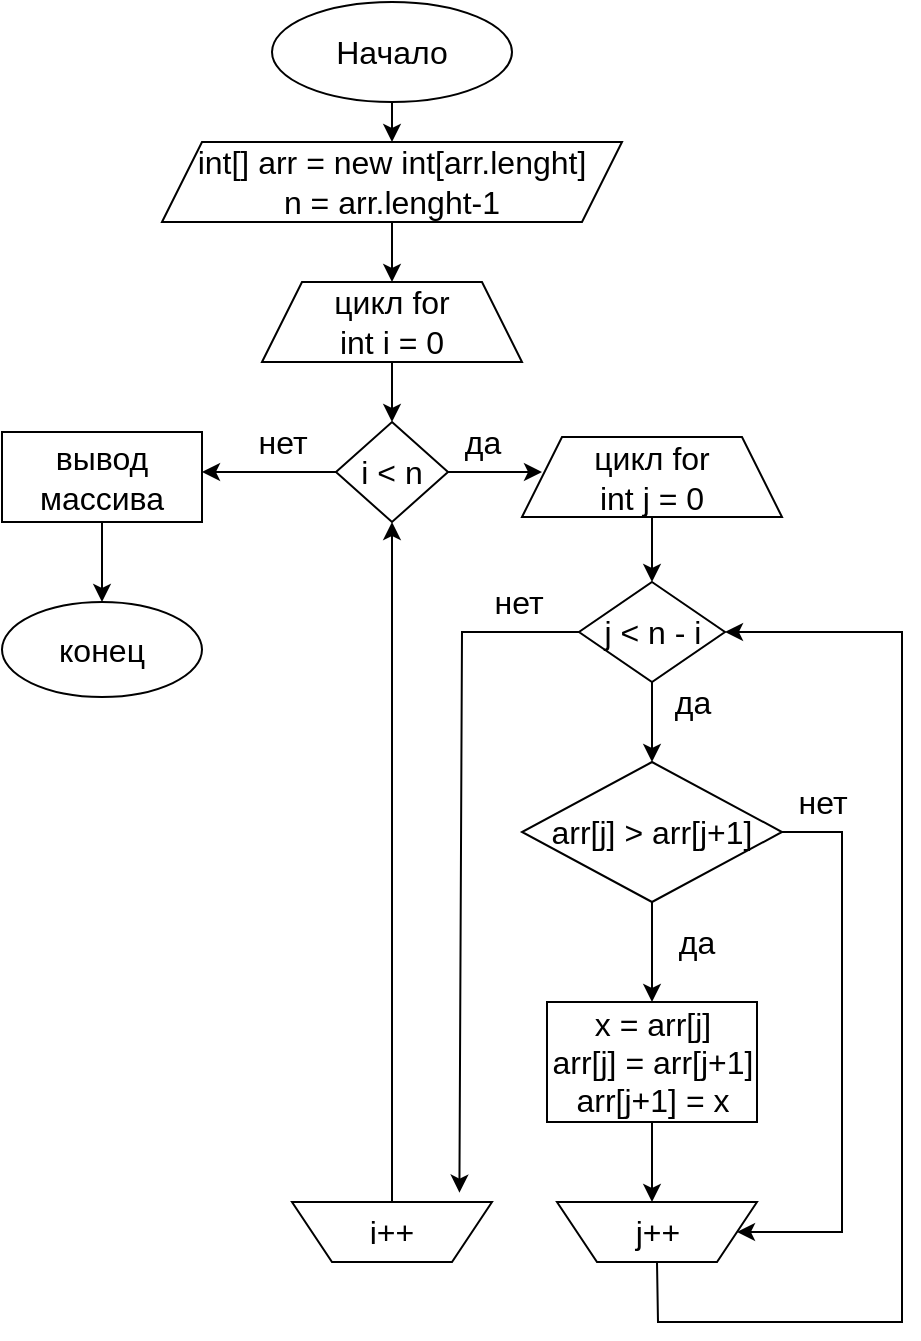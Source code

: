 <mxfile version="17.4.0" type="device"><diagram id="_Dn87oVvwALNwlxd8Dux" name="Page-1"><mxGraphModel dx="782" dy="468" grid="1" gridSize="10" guides="1" tooltips="1" connect="1" arrows="1" fold="1" page="1" pageScale="1" pageWidth="827" pageHeight="1169" math="0" shadow="0"><root><mxCell id="0"/><mxCell id="1" parent="0"/><mxCell id="UeuxZxQ8c8_-ncDM7v3y-1" value="&lt;font style=&quot;vertical-align: inherit ; font-size: 16px&quot;&gt;&lt;font style=&quot;vertical-align: inherit ; font-size: 16px&quot;&gt;&lt;font style=&quot;vertical-align: inherit ; font-size: 16px&quot;&gt;&lt;font style=&quot;vertical-align: inherit ; font-size: 16px&quot;&gt;Начало&lt;/font&gt;&lt;/font&gt;&lt;/font&gt;&lt;/font&gt;" style="ellipse;whiteSpace=wrap;html=1;" vertex="1" parent="1"><mxGeometry x="315" y="20" width="120" height="50" as="geometry"/></mxCell><mxCell id="UeuxZxQ8c8_-ncDM7v3y-3" value="" style="endArrow=classic;html=1;rounded=0;fontSize=16;exitX=0.5;exitY=1;exitDx=0;exitDy=0;" edge="1" parent="1" source="UeuxZxQ8c8_-ncDM7v3y-1" target="UeuxZxQ8c8_-ncDM7v3y-4"><mxGeometry width="50" height="50" relative="1" as="geometry"><mxPoint x="380" y="270" as="sourcePoint"/><mxPoint x="360" y="120" as="targetPoint"/></mxGeometry></mxCell><mxCell id="UeuxZxQ8c8_-ncDM7v3y-4" value="int[] arr = new int[arr.lenght]&lt;br&gt;n = arr.lenght-1" style="shape=parallelogram;perimeter=parallelogramPerimeter;whiteSpace=wrap;html=1;fixedSize=1;fontSize=16;" vertex="1" parent="1"><mxGeometry x="260" y="90" width="230" height="40" as="geometry"/></mxCell><mxCell id="UeuxZxQ8c8_-ncDM7v3y-5" value="" style="endArrow=classic;html=1;rounded=0;fontSize=16;exitX=0.5;exitY=1;exitDx=0;exitDy=0;" edge="1" parent="1" source="UeuxZxQ8c8_-ncDM7v3y-4"><mxGeometry width="50" height="50" relative="1" as="geometry"><mxPoint x="385" y="80" as="sourcePoint"/><mxPoint x="375" y="160" as="targetPoint"/></mxGeometry></mxCell><mxCell id="UeuxZxQ8c8_-ncDM7v3y-6" value="цикл for&lt;br&gt;int i = 0" style="shape=trapezoid;perimeter=trapezoidPerimeter;whiteSpace=wrap;html=1;fixedSize=1;fontSize=16;" vertex="1" parent="1"><mxGeometry x="310" y="160" width="130" height="40" as="geometry"/></mxCell><mxCell id="UeuxZxQ8c8_-ncDM7v3y-7" value="" style="endArrow=classic;html=1;rounded=0;fontSize=16;exitX=0.5;exitY=1;exitDx=0;exitDy=0;" edge="1" parent="1" source="UeuxZxQ8c8_-ncDM7v3y-6"><mxGeometry width="50" height="50" relative="1" as="geometry"><mxPoint x="380" y="200" as="sourcePoint"/><mxPoint x="375" y="230" as="targetPoint"/></mxGeometry></mxCell><mxCell id="UeuxZxQ8c8_-ncDM7v3y-10" value="i &amp;lt; n" style="rhombus;whiteSpace=wrap;html=1;fontSize=16;" vertex="1" parent="1"><mxGeometry x="347" y="230" width="56" height="50" as="geometry"/></mxCell><mxCell id="UeuxZxQ8c8_-ncDM7v3y-11" value="" style="endArrow=classic;html=1;rounded=0;fontSize=16;exitX=0;exitY=0.5;exitDx=0;exitDy=0;" edge="1" parent="1" source="UeuxZxQ8c8_-ncDM7v3y-10"><mxGeometry width="50" height="50" relative="1" as="geometry"><mxPoint x="385" y="210" as="sourcePoint"/><mxPoint x="280" y="255" as="targetPoint"/></mxGeometry></mxCell><mxCell id="UeuxZxQ8c8_-ncDM7v3y-12" value="нет" style="text;html=1;align=center;verticalAlign=middle;resizable=0;points=[];autosize=1;strokeColor=none;fillColor=none;fontSize=16;" vertex="1" parent="1"><mxGeometry x="300" y="230" width="40" height="20" as="geometry"/></mxCell><mxCell id="UeuxZxQ8c8_-ncDM7v3y-13" value="вывод массива" style="rounded=0;whiteSpace=wrap;html=1;fontSize=16;" vertex="1" parent="1"><mxGeometry x="180" y="235" width="100" height="45" as="geometry"/></mxCell><mxCell id="UeuxZxQ8c8_-ncDM7v3y-14" value="" style="endArrow=classic;html=1;rounded=0;fontSize=16;exitX=0.5;exitY=1;exitDx=0;exitDy=0;" edge="1" parent="1" source="UeuxZxQ8c8_-ncDM7v3y-13"><mxGeometry width="50" height="50" relative="1" as="geometry"><mxPoint x="380" y="250" as="sourcePoint"/><mxPoint x="230" y="320" as="targetPoint"/></mxGeometry></mxCell><mxCell id="UeuxZxQ8c8_-ncDM7v3y-15" value="&lt;font style=&quot;vertical-align: inherit ; font-size: 16px&quot;&gt;&lt;font style=&quot;vertical-align: inherit ; font-size: 16px&quot;&gt;&lt;font style=&quot;vertical-align: inherit ; font-size: 16px&quot;&gt;&lt;font style=&quot;vertical-align: inherit ; font-size: 16px&quot;&gt;конец&lt;/font&gt;&lt;/font&gt;&lt;/font&gt;&lt;/font&gt;" style="ellipse;whiteSpace=wrap;html=1;" vertex="1" parent="1"><mxGeometry x="180" y="320" width="100" height="47.5" as="geometry"/></mxCell><mxCell id="UeuxZxQ8c8_-ncDM7v3y-16" value="" style="endArrow=classic;html=1;rounded=0;fontSize=16;exitX=1;exitY=0.5;exitDx=0;exitDy=0;" edge="1" parent="1" source="UeuxZxQ8c8_-ncDM7v3y-10"><mxGeometry width="50" height="50" relative="1" as="geometry"><mxPoint x="357" y="265" as="sourcePoint"/><mxPoint x="450" y="255" as="targetPoint"/></mxGeometry></mxCell><mxCell id="UeuxZxQ8c8_-ncDM7v3y-17" value="цикл for&lt;br&gt;int j = 0" style="shape=trapezoid;perimeter=trapezoidPerimeter;whiteSpace=wrap;html=1;fixedSize=1;fontSize=16;" vertex="1" parent="1"><mxGeometry x="440" y="237.5" width="130" height="40" as="geometry"/></mxCell><mxCell id="UeuxZxQ8c8_-ncDM7v3y-18" value="" style="endArrow=classic;html=1;rounded=0;fontSize=16;exitX=0.5;exitY=1;exitDx=0;exitDy=0;" edge="1" parent="1" source="UeuxZxQ8c8_-ncDM7v3y-17"><mxGeometry width="50" height="50" relative="1" as="geometry"><mxPoint x="385" y="210" as="sourcePoint"/><mxPoint x="505" y="310" as="targetPoint"/></mxGeometry></mxCell><mxCell id="UeuxZxQ8c8_-ncDM7v3y-19" value="j &amp;lt; n - i" style="rhombus;whiteSpace=wrap;html=1;fontSize=16;" vertex="1" parent="1"><mxGeometry x="468.5" y="310" width="73" height="50" as="geometry"/></mxCell><mxCell id="UeuxZxQ8c8_-ncDM7v3y-23" value="" style="endArrow=classic;html=1;rounded=0;fontSize=16;exitX=0.5;exitY=1;exitDx=0;exitDy=0;" edge="1" parent="1" source="UeuxZxQ8c8_-ncDM7v3y-19"><mxGeometry width="50" height="50" relative="1" as="geometry"><mxPoint x="380" y="250" as="sourcePoint"/><mxPoint x="505" y="400" as="targetPoint"/></mxGeometry></mxCell><mxCell id="UeuxZxQ8c8_-ncDM7v3y-24" value="да" style="text;html=1;align=center;verticalAlign=middle;resizable=0;points=[];autosize=1;strokeColor=none;fillColor=none;fontSize=16;" vertex="1" parent="1"><mxGeometry x="405" y="230" width="30" height="20" as="geometry"/></mxCell><mxCell id="UeuxZxQ8c8_-ncDM7v3y-25" value="да" style="text;html=1;align=center;verticalAlign=middle;resizable=0;points=[];autosize=1;strokeColor=none;fillColor=none;fontSize=16;" vertex="1" parent="1"><mxGeometry x="510" y="360" width="30" height="20" as="geometry"/></mxCell><mxCell id="UeuxZxQ8c8_-ncDM7v3y-26" value="arr[j] &amp;gt; arr[j+1]" style="rhombus;whiteSpace=wrap;html=1;fontSize=16;" vertex="1" parent="1"><mxGeometry x="440" y="400" width="130" height="70" as="geometry"/></mxCell><mxCell id="UeuxZxQ8c8_-ncDM7v3y-27" value="" style="endArrow=classic;html=1;rounded=0;fontSize=16;exitX=0.5;exitY=1;exitDx=0;exitDy=0;" edge="1" parent="1" source="UeuxZxQ8c8_-ncDM7v3y-26"><mxGeometry width="50" height="50" relative="1" as="geometry"><mxPoint x="515" y="370" as="sourcePoint"/><mxPoint x="505" y="520" as="targetPoint"/></mxGeometry></mxCell><mxCell id="UeuxZxQ8c8_-ncDM7v3y-28" value="да" style="text;html=1;align=center;verticalAlign=middle;resizable=0;points=[];autosize=1;strokeColor=none;fillColor=none;fontSize=16;" vertex="1" parent="1"><mxGeometry x="511.5" y="480" width="30" height="20" as="geometry"/></mxCell><mxCell id="UeuxZxQ8c8_-ncDM7v3y-29" value="x = arr[j]&lt;br&gt;arr[j] = arr[j+1]&lt;br&gt;arr[j+1] = x" style="rounded=0;whiteSpace=wrap;html=1;fontSize=16;" vertex="1" parent="1"><mxGeometry x="452.5" y="520" width="105" height="60" as="geometry"/></mxCell><mxCell id="UeuxZxQ8c8_-ncDM7v3y-30" value="j++" style="shape=trapezoid;perimeter=trapezoidPerimeter;whiteSpace=wrap;html=1;fixedSize=1;fontSize=16;direction=west;" vertex="1" parent="1"><mxGeometry x="457.5" y="620" width="100" height="30" as="geometry"/></mxCell><mxCell id="UeuxZxQ8c8_-ncDM7v3y-31" value="" style="endArrow=classic;html=1;rounded=0;fontSize=16;exitX=0.5;exitY=1;exitDx=0;exitDy=0;" edge="1" parent="1" source="UeuxZxQ8c8_-ncDM7v3y-29"><mxGeometry width="50" height="50" relative="1" as="geometry"><mxPoint x="515" y="370" as="sourcePoint"/><mxPoint x="505" y="620" as="targetPoint"/></mxGeometry></mxCell><mxCell id="UeuxZxQ8c8_-ncDM7v3y-32" value="" style="endArrow=classic;html=1;rounded=0;fontSize=16;exitX=1;exitY=0.5;exitDx=0;exitDy=0;" edge="1" parent="1" source="UeuxZxQ8c8_-ncDM7v3y-26" target="UeuxZxQ8c8_-ncDM7v3y-30"><mxGeometry width="50" height="50" relative="1" as="geometry"><mxPoint x="380" y="520" as="sourcePoint"/><mxPoint x="600" y="640" as="targetPoint"/><Array as="points"><mxPoint x="600" y="435"/><mxPoint x="600" y="635"/></Array></mxGeometry></mxCell><mxCell id="UeuxZxQ8c8_-ncDM7v3y-33" value="нет" style="text;html=1;align=center;verticalAlign=middle;resizable=0;points=[];autosize=1;strokeColor=none;fillColor=none;fontSize=16;" vertex="1" parent="1"><mxGeometry x="570" y="410" width="40" height="20" as="geometry"/></mxCell><mxCell id="UeuxZxQ8c8_-ncDM7v3y-34" value="i++" style="shape=trapezoid;perimeter=trapezoidPerimeter;whiteSpace=wrap;html=1;fixedSize=1;fontSize=16;direction=west;" vertex="1" parent="1"><mxGeometry x="325" y="620" width="100" height="30" as="geometry"/></mxCell><mxCell id="UeuxZxQ8c8_-ncDM7v3y-36" value="нет" style="text;html=1;align=center;verticalAlign=middle;resizable=0;points=[];autosize=1;strokeColor=none;fillColor=none;fontSize=16;" vertex="1" parent="1"><mxGeometry x="417.5" y="310" width="40" height="20" as="geometry"/></mxCell><mxCell id="UeuxZxQ8c8_-ncDM7v3y-39" value="" style="endArrow=classic;html=1;rounded=0;fontSize=16;exitX=0.5;exitY=1;exitDx=0;exitDy=0;entryX=0.5;entryY=1;entryDx=0;entryDy=0;" edge="1" parent="1" source="UeuxZxQ8c8_-ncDM7v3y-34" target="UeuxZxQ8c8_-ncDM7v3y-10"><mxGeometry width="50" height="50" relative="1" as="geometry"><mxPoint x="380" y="520" as="sourcePoint"/><mxPoint x="430" y="470" as="targetPoint"/></mxGeometry></mxCell><mxCell id="UeuxZxQ8c8_-ncDM7v3y-40" value="" style="endArrow=classic;html=1;rounded=0;fontSize=16;exitX=0;exitY=0.5;exitDx=0;exitDy=0;entryX=0.163;entryY=1.156;entryDx=0;entryDy=0;entryPerimeter=0;" edge="1" parent="1" source="UeuxZxQ8c8_-ncDM7v3y-19" target="UeuxZxQ8c8_-ncDM7v3y-34"><mxGeometry width="50" height="50" relative="1" as="geometry"><mxPoint x="380" y="520" as="sourcePoint"/><mxPoint x="430" y="470" as="targetPoint"/><Array as="points"><mxPoint x="410" y="335"/></Array></mxGeometry></mxCell><mxCell id="UeuxZxQ8c8_-ncDM7v3y-41" value="" style="endArrow=classic;html=1;rounded=0;fontSize=16;exitX=0.5;exitY=0;exitDx=0;exitDy=0;entryX=1;entryY=0.5;entryDx=0;entryDy=0;" edge="1" parent="1" source="UeuxZxQ8c8_-ncDM7v3y-30" target="UeuxZxQ8c8_-ncDM7v3y-19"><mxGeometry width="50" height="50" relative="1" as="geometry"><mxPoint x="380" y="520" as="sourcePoint"/><mxPoint x="430" y="470" as="targetPoint"/><Array as="points"><mxPoint x="508" y="680"/><mxPoint x="630" y="680"/><mxPoint x="630" y="335"/></Array></mxGeometry></mxCell></root></mxGraphModel></diagram></mxfile>